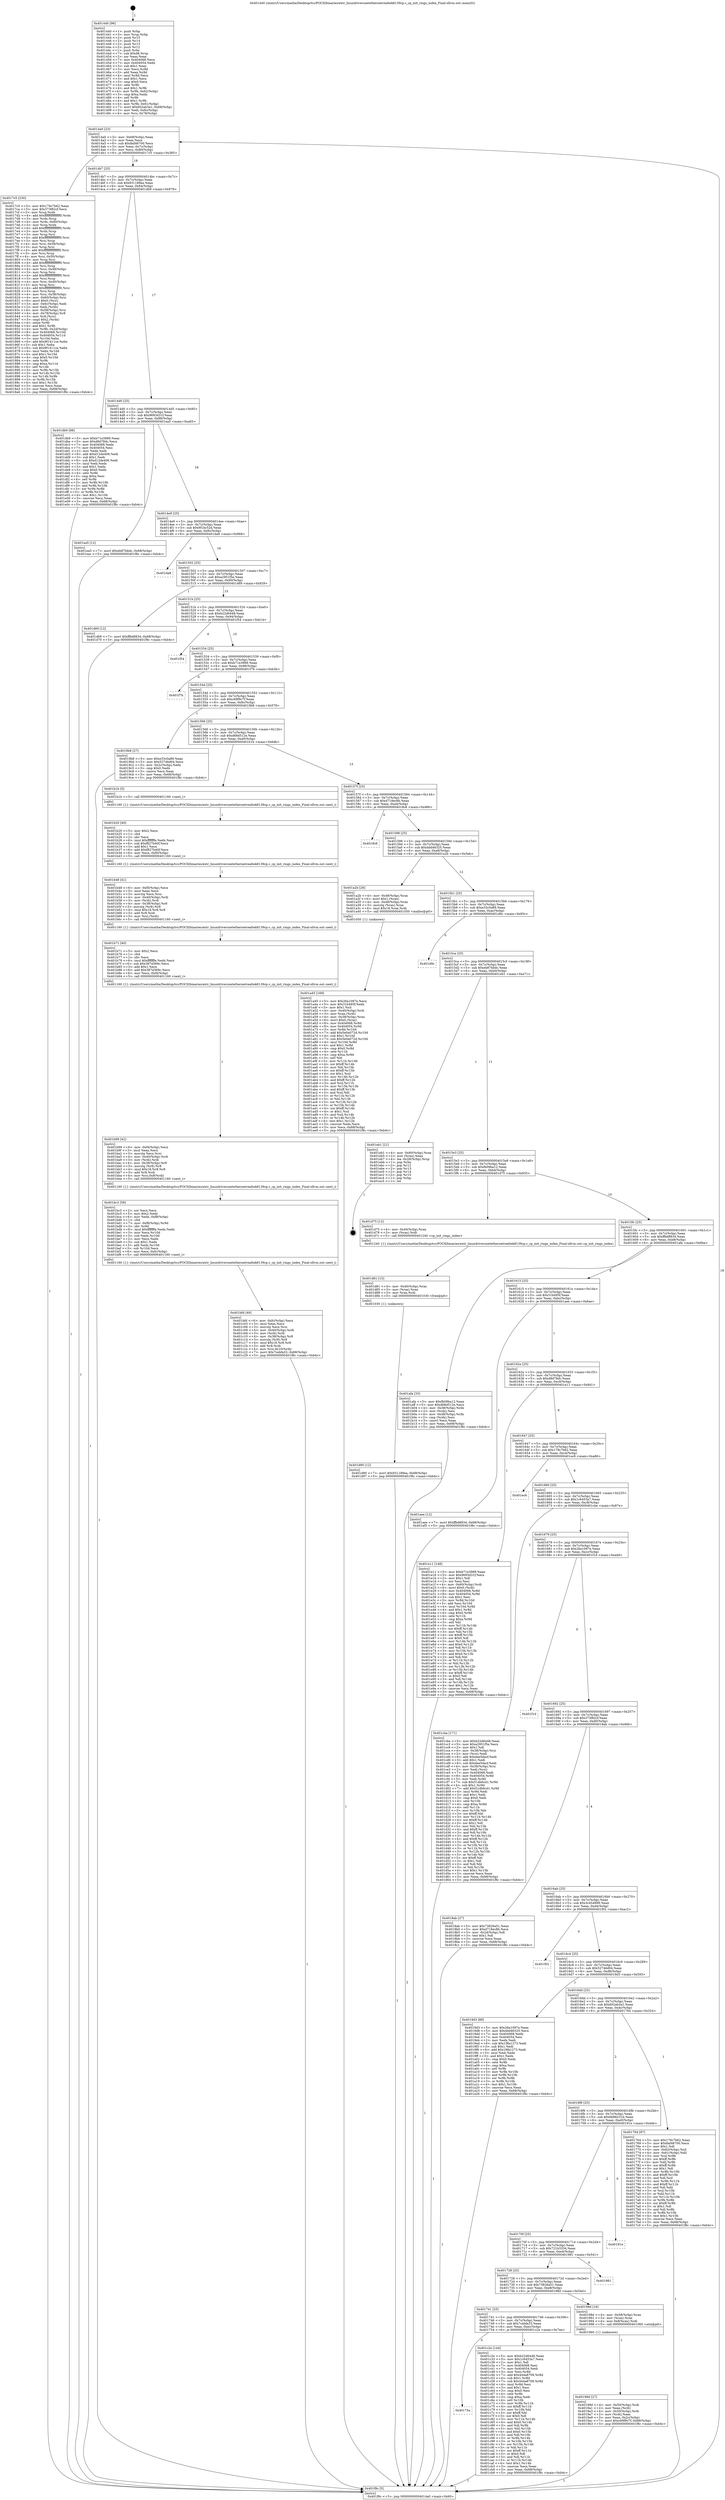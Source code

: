 digraph "0x401440" {
  label = "0x401440 (/mnt/c/Users/mathe/Desktop/tcc/POCII/binaries/extr_linuxdriversnetethernetrealtek8139cp.c_cp_init_rings_index_Final-ollvm.out::main(0))"
  labelloc = "t"
  node[shape=record]

  Entry [label="",width=0.3,height=0.3,shape=circle,fillcolor=black,style=filled]
  "0x4014a0" [label="{
     0x4014a0 [23]\l
     | [instrs]\l
     &nbsp;&nbsp;0x4014a0 \<+3\>: mov -0x68(%rbp),%eax\l
     &nbsp;&nbsp;0x4014a3 \<+2\>: mov %eax,%ecx\l
     &nbsp;&nbsp;0x4014a5 \<+6\>: sub $0x8af46700,%ecx\l
     &nbsp;&nbsp;0x4014ab \<+3\>: mov %eax,-0x7c(%rbp)\l
     &nbsp;&nbsp;0x4014ae \<+3\>: mov %ecx,-0x80(%rbp)\l
     &nbsp;&nbsp;0x4014b1 \<+6\>: je 00000000004017c5 \<main+0x385\>\l
  }"]
  "0x4017c5" [label="{
     0x4017c5 [230]\l
     | [instrs]\l
     &nbsp;&nbsp;0x4017c5 \<+5\>: mov $0x179c7b62,%eax\l
     &nbsp;&nbsp;0x4017ca \<+5\>: mov $0x373f82cf,%ecx\l
     &nbsp;&nbsp;0x4017cf \<+3\>: mov %rsp,%rdx\l
     &nbsp;&nbsp;0x4017d2 \<+4\>: add $0xfffffffffffffff0,%rdx\l
     &nbsp;&nbsp;0x4017d6 \<+3\>: mov %rdx,%rsp\l
     &nbsp;&nbsp;0x4017d9 \<+4\>: mov %rdx,-0x60(%rbp)\l
     &nbsp;&nbsp;0x4017dd \<+3\>: mov %rsp,%rdx\l
     &nbsp;&nbsp;0x4017e0 \<+4\>: add $0xfffffffffffffff0,%rdx\l
     &nbsp;&nbsp;0x4017e4 \<+3\>: mov %rdx,%rsp\l
     &nbsp;&nbsp;0x4017e7 \<+3\>: mov %rsp,%rsi\l
     &nbsp;&nbsp;0x4017ea \<+4\>: add $0xfffffffffffffff0,%rsi\l
     &nbsp;&nbsp;0x4017ee \<+3\>: mov %rsi,%rsp\l
     &nbsp;&nbsp;0x4017f1 \<+4\>: mov %rsi,-0x58(%rbp)\l
     &nbsp;&nbsp;0x4017f5 \<+3\>: mov %rsp,%rsi\l
     &nbsp;&nbsp;0x4017f8 \<+4\>: add $0xfffffffffffffff0,%rsi\l
     &nbsp;&nbsp;0x4017fc \<+3\>: mov %rsi,%rsp\l
     &nbsp;&nbsp;0x4017ff \<+4\>: mov %rsi,-0x50(%rbp)\l
     &nbsp;&nbsp;0x401803 \<+3\>: mov %rsp,%rsi\l
     &nbsp;&nbsp;0x401806 \<+4\>: add $0xfffffffffffffff0,%rsi\l
     &nbsp;&nbsp;0x40180a \<+3\>: mov %rsi,%rsp\l
     &nbsp;&nbsp;0x40180d \<+4\>: mov %rsi,-0x48(%rbp)\l
     &nbsp;&nbsp;0x401811 \<+3\>: mov %rsp,%rsi\l
     &nbsp;&nbsp;0x401814 \<+4\>: add $0xfffffffffffffff0,%rsi\l
     &nbsp;&nbsp;0x401818 \<+3\>: mov %rsi,%rsp\l
     &nbsp;&nbsp;0x40181b \<+4\>: mov %rsi,-0x40(%rbp)\l
     &nbsp;&nbsp;0x40181f \<+3\>: mov %rsp,%rsi\l
     &nbsp;&nbsp;0x401822 \<+4\>: add $0xfffffffffffffff0,%rsi\l
     &nbsp;&nbsp;0x401826 \<+3\>: mov %rsi,%rsp\l
     &nbsp;&nbsp;0x401829 \<+4\>: mov %rsi,-0x38(%rbp)\l
     &nbsp;&nbsp;0x40182d \<+4\>: mov -0x60(%rbp),%rsi\l
     &nbsp;&nbsp;0x401831 \<+6\>: movl $0x0,(%rsi)\l
     &nbsp;&nbsp;0x401837 \<+3\>: mov -0x6c(%rbp),%edi\l
     &nbsp;&nbsp;0x40183a \<+2\>: mov %edi,(%rdx)\l
     &nbsp;&nbsp;0x40183c \<+4\>: mov -0x58(%rbp),%rsi\l
     &nbsp;&nbsp;0x401840 \<+4\>: mov -0x78(%rbp),%r8\l
     &nbsp;&nbsp;0x401844 \<+3\>: mov %r8,(%rsi)\l
     &nbsp;&nbsp;0x401847 \<+3\>: cmpl $0x2,(%rdx)\l
     &nbsp;&nbsp;0x40184a \<+4\>: setne %r9b\l
     &nbsp;&nbsp;0x40184e \<+4\>: and $0x1,%r9b\l
     &nbsp;&nbsp;0x401852 \<+4\>: mov %r9b,-0x2d(%rbp)\l
     &nbsp;&nbsp;0x401856 \<+8\>: mov 0x404068,%r10d\l
     &nbsp;&nbsp;0x40185e \<+8\>: mov 0x404054,%r11d\l
     &nbsp;&nbsp;0x401866 \<+3\>: mov %r10d,%ebx\l
     &nbsp;&nbsp;0x401869 \<+6\>: add $0x9f1411ce,%ebx\l
     &nbsp;&nbsp;0x40186f \<+3\>: sub $0x1,%ebx\l
     &nbsp;&nbsp;0x401872 \<+6\>: sub $0x9f1411ce,%ebx\l
     &nbsp;&nbsp;0x401878 \<+4\>: imul %ebx,%r10d\l
     &nbsp;&nbsp;0x40187c \<+4\>: and $0x1,%r10d\l
     &nbsp;&nbsp;0x401880 \<+4\>: cmp $0x0,%r10d\l
     &nbsp;&nbsp;0x401884 \<+4\>: sete %r9b\l
     &nbsp;&nbsp;0x401888 \<+4\>: cmp $0xa,%r11d\l
     &nbsp;&nbsp;0x40188c \<+4\>: setl %r14b\l
     &nbsp;&nbsp;0x401890 \<+3\>: mov %r9b,%r15b\l
     &nbsp;&nbsp;0x401893 \<+3\>: and %r14b,%r15b\l
     &nbsp;&nbsp;0x401896 \<+3\>: xor %r14b,%r9b\l
     &nbsp;&nbsp;0x401899 \<+3\>: or %r9b,%r15b\l
     &nbsp;&nbsp;0x40189c \<+4\>: test $0x1,%r15b\l
     &nbsp;&nbsp;0x4018a0 \<+3\>: cmovne %ecx,%eax\l
     &nbsp;&nbsp;0x4018a3 \<+3\>: mov %eax,-0x68(%rbp)\l
     &nbsp;&nbsp;0x4018a6 \<+5\>: jmp 0000000000401f8c \<main+0xb4c\>\l
  }"]
  "0x4014b7" [label="{
     0x4014b7 [25]\l
     | [instrs]\l
     &nbsp;&nbsp;0x4014b7 \<+5\>: jmp 00000000004014bc \<main+0x7c\>\l
     &nbsp;&nbsp;0x4014bc \<+3\>: mov -0x7c(%rbp),%eax\l
     &nbsp;&nbsp;0x4014bf \<+5\>: sub $0x931189ea,%eax\l
     &nbsp;&nbsp;0x4014c4 \<+6\>: mov %eax,-0x84(%rbp)\l
     &nbsp;&nbsp;0x4014ca \<+6\>: je 0000000000401db9 \<main+0x979\>\l
  }"]
  Exit [label="",width=0.3,height=0.3,shape=circle,fillcolor=black,style=filled,peripheries=2]
  "0x401db9" [label="{
     0x401db9 [88]\l
     | [instrs]\l
     &nbsp;&nbsp;0x401db9 \<+5\>: mov $0xb71e3989,%eax\l
     &nbsp;&nbsp;0x401dbe \<+5\>: mov $0xd8d78dc,%ecx\l
     &nbsp;&nbsp;0x401dc3 \<+7\>: mov 0x404068,%edx\l
     &nbsp;&nbsp;0x401dca \<+7\>: mov 0x404054,%esi\l
     &nbsp;&nbsp;0x401dd1 \<+2\>: mov %edx,%edi\l
     &nbsp;&nbsp;0x401dd3 \<+6\>: add $0xd12de406,%edi\l
     &nbsp;&nbsp;0x401dd9 \<+3\>: sub $0x1,%edi\l
     &nbsp;&nbsp;0x401ddc \<+6\>: sub $0xd12de406,%edi\l
     &nbsp;&nbsp;0x401de2 \<+3\>: imul %edi,%edx\l
     &nbsp;&nbsp;0x401de5 \<+3\>: and $0x1,%edx\l
     &nbsp;&nbsp;0x401de8 \<+3\>: cmp $0x0,%edx\l
     &nbsp;&nbsp;0x401deb \<+4\>: sete %r8b\l
     &nbsp;&nbsp;0x401def \<+3\>: cmp $0xa,%esi\l
     &nbsp;&nbsp;0x401df2 \<+4\>: setl %r9b\l
     &nbsp;&nbsp;0x401df6 \<+3\>: mov %r8b,%r10b\l
     &nbsp;&nbsp;0x401df9 \<+3\>: and %r9b,%r10b\l
     &nbsp;&nbsp;0x401dfc \<+3\>: xor %r9b,%r8b\l
     &nbsp;&nbsp;0x401dff \<+3\>: or %r8b,%r10b\l
     &nbsp;&nbsp;0x401e02 \<+4\>: test $0x1,%r10b\l
     &nbsp;&nbsp;0x401e06 \<+3\>: cmovne %ecx,%eax\l
     &nbsp;&nbsp;0x401e09 \<+3\>: mov %eax,-0x68(%rbp)\l
     &nbsp;&nbsp;0x401e0c \<+5\>: jmp 0000000000401f8c \<main+0xb4c\>\l
  }"]
  "0x4014d0" [label="{
     0x4014d0 [25]\l
     | [instrs]\l
     &nbsp;&nbsp;0x4014d0 \<+5\>: jmp 00000000004014d5 \<main+0x95\>\l
     &nbsp;&nbsp;0x4014d5 \<+3\>: mov -0x7c(%rbp),%eax\l
     &nbsp;&nbsp;0x4014d8 \<+5\>: sub $0x9693d31f,%eax\l
     &nbsp;&nbsp;0x4014dd \<+6\>: mov %eax,-0x88(%rbp)\l
     &nbsp;&nbsp;0x4014e3 \<+6\>: je 0000000000401ea5 \<main+0xa65\>\l
  }"]
  "0x401d90" [label="{
     0x401d90 [12]\l
     | [instrs]\l
     &nbsp;&nbsp;0x401d90 \<+7\>: movl $0x931189ea,-0x68(%rbp)\l
     &nbsp;&nbsp;0x401d97 \<+5\>: jmp 0000000000401f8c \<main+0xb4c\>\l
  }"]
  "0x401ea5" [label="{
     0x401ea5 [12]\l
     | [instrs]\l
     &nbsp;&nbsp;0x401ea5 \<+7\>: movl $0xeb87bbdc,-0x68(%rbp)\l
     &nbsp;&nbsp;0x401eac \<+5\>: jmp 0000000000401f8c \<main+0xb4c\>\l
  }"]
  "0x4014e9" [label="{
     0x4014e9 [25]\l
     | [instrs]\l
     &nbsp;&nbsp;0x4014e9 \<+5\>: jmp 00000000004014ee \<main+0xae\>\l
     &nbsp;&nbsp;0x4014ee \<+3\>: mov -0x7c(%rbp),%eax\l
     &nbsp;&nbsp;0x4014f1 \<+5\>: sub $0x9f1bc52d,%eax\l
     &nbsp;&nbsp;0x4014f6 \<+6\>: mov %eax,-0x8c(%rbp)\l
     &nbsp;&nbsp;0x4014fc \<+6\>: je 0000000000401da8 \<main+0x968\>\l
  }"]
  "0x401d81" [label="{
     0x401d81 [15]\l
     | [instrs]\l
     &nbsp;&nbsp;0x401d81 \<+4\>: mov -0x40(%rbp),%rax\l
     &nbsp;&nbsp;0x401d85 \<+3\>: mov (%rax),%rax\l
     &nbsp;&nbsp;0x401d88 \<+3\>: mov %rax,%rdi\l
     &nbsp;&nbsp;0x401d8b \<+5\>: call 0000000000401030 \<free@plt\>\l
     | [calls]\l
     &nbsp;&nbsp;0x401030 \{1\} (unknown)\l
  }"]
  "0x401da8" [label="{
     0x401da8\l
  }", style=dashed]
  "0x401502" [label="{
     0x401502 [25]\l
     | [instrs]\l
     &nbsp;&nbsp;0x401502 \<+5\>: jmp 0000000000401507 \<main+0xc7\>\l
     &nbsp;&nbsp;0x401507 \<+3\>: mov -0x7c(%rbp),%eax\l
     &nbsp;&nbsp;0x40150a \<+5\>: sub $0xa2951f5e,%eax\l
     &nbsp;&nbsp;0x40150f \<+6\>: mov %eax,-0x90(%rbp)\l
     &nbsp;&nbsp;0x401515 \<+6\>: je 0000000000401d69 \<main+0x929\>\l
  }"]
  "0x40175a" [label="{
     0x40175a\l
  }", style=dashed]
  "0x401d69" [label="{
     0x401d69 [12]\l
     | [instrs]\l
     &nbsp;&nbsp;0x401d69 \<+7\>: movl $0xffbd8834,-0x68(%rbp)\l
     &nbsp;&nbsp;0x401d70 \<+5\>: jmp 0000000000401f8c \<main+0xb4c\>\l
  }"]
  "0x40151b" [label="{
     0x40151b [25]\l
     | [instrs]\l
     &nbsp;&nbsp;0x40151b \<+5\>: jmp 0000000000401520 \<main+0xe0\>\l
     &nbsp;&nbsp;0x401520 \<+3\>: mov -0x7c(%rbp),%eax\l
     &nbsp;&nbsp;0x401523 \<+5\>: sub $0xb22d6448,%eax\l
     &nbsp;&nbsp;0x401528 \<+6\>: mov %eax,-0x94(%rbp)\l
     &nbsp;&nbsp;0x40152e \<+6\>: je 0000000000401f54 \<main+0xb14\>\l
  }"]
  "0x401c2e" [label="{
     0x401c2e [144]\l
     | [instrs]\l
     &nbsp;&nbsp;0x401c2e \<+5\>: mov $0xb22d6448,%eax\l
     &nbsp;&nbsp;0x401c33 \<+5\>: mov $0x1c6453a7,%ecx\l
     &nbsp;&nbsp;0x401c38 \<+2\>: mov $0x1,%dl\l
     &nbsp;&nbsp;0x401c3a \<+7\>: mov 0x404068,%esi\l
     &nbsp;&nbsp;0x401c41 \<+7\>: mov 0x404054,%edi\l
     &nbsp;&nbsp;0x401c48 \<+3\>: mov %esi,%r8d\l
     &nbsp;&nbsp;0x401c4b \<+7\>: add $0x444a8709,%r8d\l
     &nbsp;&nbsp;0x401c52 \<+4\>: sub $0x1,%r8d\l
     &nbsp;&nbsp;0x401c56 \<+7\>: sub $0x444a8709,%r8d\l
     &nbsp;&nbsp;0x401c5d \<+4\>: imul %r8d,%esi\l
     &nbsp;&nbsp;0x401c61 \<+3\>: and $0x1,%esi\l
     &nbsp;&nbsp;0x401c64 \<+3\>: cmp $0x0,%esi\l
     &nbsp;&nbsp;0x401c67 \<+4\>: sete %r9b\l
     &nbsp;&nbsp;0x401c6b \<+3\>: cmp $0xa,%edi\l
     &nbsp;&nbsp;0x401c6e \<+4\>: setl %r10b\l
     &nbsp;&nbsp;0x401c72 \<+3\>: mov %r9b,%r11b\l
     &nbsp;&nbsp;0x401c75 \<+4\>: xor $0xff,%r11b\l
     &nbsp;&nbsp;0x401c79 \<+3\>: mov %r10b,%bl\l
     &nbsp;&nbsp;0x401c7c \<+3\>: xor $0xff,%bl\l
     &nbsp;&nbsp;0x401c7f \<+3\>: xor $0x0,%dl\l
     &nbsp;&nbsp;0x401c82 \<+3\>: mov %r11b,%r14b\l
     &nbsp;&nbsp;0x401c85 \<+4\>: and $0x0,%r14b\l
     &nbsp;&nbsp;0x401c89 \<+3\>: and %dl,%r9b\l
     &nbsp;&nbsp;0x401c8c \<+3\>: mov %bl,%r15b\l
     &nbsp;&nbsp;0x401c8f \<+4\>: and $0x0,%r15b\l
     &nbsp;&nbsp;0x401c93 \<+3\>: and %dl,%r10b\l
     &nbsp;&nbsp;0x401c96 \<+3\>: or %r9b,%r14b\l
     &nbsp;&nbsp;0x401c99 \<+3\>: or %r10b,%r15b\l
     &nbsp;&nbsp;0x401c9c \<+3\>: xor %r15b,%r14b\l
     &nbsp;&nbsp;0x401c9f \<+3\>: or %bl,%r11b\l
     &nbsp;&nbsp;0x401ca2 \<+4\>: xor $0xff,%r11b\l
     &nbsp;&nbsp;0x401ca6 \<+3\>: or $0x0,%dl\l
     &nbsp;&nbsp;0x401ca9 \<+3\>: and %dl,%r11b\l
     &nbsp;&nbsp;0x401cac \<+3\>: or %r11b,%r14b\l
     &nbsp;&nbsp;0x401caf \<+4\>: test $0x1,%r14b\l
     &nbsp;&nbsp;0x401cb3 \<+3\>: cmovne %ecx,%eax\l
     &nbsp;&nbsp;0x401cb6 \<+3\>: mov %eax,-0x68(%rbp)\l
     &nbsp;&nbsp;0x401cb9 \<+5\>: jmp 0000000000401f8c \<main+0xb4c\>\l
  }"]
  "0x401f54" [label="{
     0x401f54\l
  }", style=dashed]
  "0x401534" [label="{
     0x401534 [25]\l
     | [instrs]\l
     &nbsp;&nbsp;0x401534 \<+5\>: jmp 0000000000401539 \<main+0xf9\>\l
     &nbsp;&nbsp;0x401539 \<+3\>: mov -0x7c(%rbp),%eax\l
     &nbsp;&nbsp;0x40153c \<+5\>: sub $0xb71e3989,%eax\l
     &nbsp;&nbsp;0x401541 \<+6\>: mov %eax,-0x98(%rbp)\l
     &nbsp;&nbsp;0x401547 \<+6\>: je 0000000000401f7b \<main+0xb3b\>\l
  }"]
  "0x401bfd" [label="{
     0x401bfd [49]\l
     | [instrs]\l
     &nbsp;&nbsp;0x401bfd \<+6\>: mov -0xfc(%rbp),%ecx\l
     &nbsp;&nbsp;0x401c03 \<+3\>: imul %eax,%ecx\l
     &nbsp;&nbsp;0x401c06 \<+3\>: movslq %ecx,%rsi\l
     &nbsp;&nbsp;0x401c09 \<+4\>: mov -0x40(%rbp),%rdi\l
     &nbsp;&nbsp;0x401c0d \<+3\>: mov (%rdi),%rdi\l
     &nbsp;&nbsp;0x401c10 \<+4\>: mov -0x38(%rbp),%r8\l
     &nbsp;&nbsp;0x401c14 \<+3\>: movslq (%r8),%r8\l
     &nbsp;&nbsp;0x401c17 \<+4\>: imul $0x18,%r8,%r8\l
     &nbsp;&nbsp;0x401c1b \<+3\>: add %r8,%rdi\l
     &nbsp;&nbsp;0x401c1e \<+4\>: mov %rsi,0x10(%rdi)\l
     &nbsp;&nbsp;0x401c22 \<+7\>: movl $0x7cebfa33,-0x68(%rbp)\l
     &nbsp;&nbsp;0x401c29 \<+5\>: jmp 0000000000401f8c \<main+0xb4c\>\l
  }"]
  "0x401f7b" [label="{
     0x401f7b\l
  }", style=dashed]
  "0x40154d" [label="{
     0x40154d [25]\l
     | [instrs]\l
     &nbsp;&nbsp;0x40154d \<+5\>: jmp 0000000000401552 \<main+0x112\>\l
     &nbsp;&nbsp;0x401552 \<+3\>: mov -0x7c(%rbp),%eax\l
     &nbsp;&nbsp;0x401555 \<+5\>: sub $0xc69f9c7f,%eax\l
     &nbsp;&nbsp;0x40155a \<+6\>: mov %eax,-0x9c(%rbp)\l
     &nbsp;&nbsp;0x401560 \<+6\>: je 00000000004019b8 \<main+0x578\>\l
  }"]
  "0x401bc3" [label="{
     0x401bc3 [58]\l
     | [instrs]\l
     &nbsp;&nbsp;0x401bc3 \<+2\>: xor %ecx,%ecx\l
     &nbsp;&nbsp;0x401bc5 \<+5\>: mov $0x2,%edx\l
     &nbsp;&nbsp;0x401bca \<+6\>: mov %edx,-0xf8(%rbp)\l
     &nbsp;&nbsp;0x401bd0 \<+1\>: cltd\l
     &nbsp;&nbsp;0x401bd1 \<+7\>: mov -0xf8(%rbp),%r9d\l
     &nbsp;&nbsp;0x401bd8 \<+3\>: idiv %r9d\l
     &nbsp;&nbsp;0x401bdb \<+6\>: imul $0xfffffffe,%edx,%edx\l
     &nbsp;&nbsp;0x401be1 \<+3\>: mov %ecx,%r10d\l
     &nbsp;&nbsp;0x401be4 \<+3\>: sub %edx,%r10d\l
     &nbsp;&nbsp;0x401be7 \<+2\>: mov %ecx,%edx\l
     &nbsp;&nbsp;0x401be9 \<+3\>: sub $0x1,%edx\l
     &nbsp;&nbsp;0x401bec \<+3\>: add %edx,%r10d\l
     &nbsp;&nbsp;0x401bef \<+3\>: sub %r10d,%ecx\l
     &nbsp;&nbsp;0x401bf2 \<+6\>: mov %ecx,-0xfc(%rbp)\l
     &nbsp;&nbsp;0x401bf8 \<+5\>: call 0000000000401160 \<next_i\>\l
     | [calls]\l
     &nbsp;&nbsp;0x401160 \{1\} (/mnt/c/Users/mathe/Desktop/tcc/POCII/binaries/extr_linuxdriversnetethernetrealtek8139cp.c_cp_init_rings_index_Final-ollvm.out::next_i)\l
  }"]
  "0x4019b8" [label="{
     0x4019b8 [27]\l
     | [instrs]\l
     &nbsp;&nbsp;0x4019b8 \<+5\>: mov $0xe33c0a89,%eax\l
     &nbsp;&nbsp;0x4019bd \<+5\>: mov $0x52746d04,%ecx\l
     &nbsp;&nbsp;0x4019c2 \<+3\>: mov -0x2c(%rbp),%edx\l
     &nbsp;&nbsp;0x4019c5 \<+3\>: cmp $0x0,%edx\l
     &nbsp;&nbsp;0x4019c8 \<+3\>: cmove %ecx,%eax\l
     &nbsp;&nbsp;0x4019cb \<+3\>: mov %eax,-0x68(%rbp)\l
     &nbsp;&nbsp;0x4019ce \<+5\>: jmp 0000000000401f8c \<main+0xb4c\>\l
  }"]
  "0x401566" [label="{
     0x401566 [25]\l
     | [instrs]\l
     &nbsp;&nbsp;0x401566 \<+5\>: jmp 000000000040156b \<main+0x12b\>\l
     &nbsp;&nbsp;0x40156b \<+3\>: mov -0x7c(%rbp),%eax\l
     &nbsp;&nbsp;0x40156e \<+5\>: sub $0xd68d512e,%eax\l
     &nbsp;&nbsp;0x401573 \<+6\>: mov %eax,-0xa0(%rbp)\l
     &nbsp;&nbsp;0x401579 \<+6\>: je 0000000000401b1b \<main+0x6db\>\l
  }"]
  "0x401b99" [label="{
     0x401b99 [42]\l
     | [instrs]\l
     &nbsp;&nbsp;0x401b99 \<+6\>: mov -0xf4(%rbp),%ecx\l
     &nbsp;&nbsp;0x401b9f \<+3\>: imul %eax,%ecx\l
     &nbsp;&nbsp;0x401ba2 \<+3\>: movslq %ecx,%rsi\l
     &nbsp;&nbsp;0x401ba5 \<+4\>: mov -0x40(%rbp),%rdi\l
     &nbsp;&nbsp;0x401ba9 \<+3\>: mov (%rdi),%rdi\l
     &nbsp;&nbsp;0x401bac \<+4\>: mov -0x38(%rbp),%r8\l
     &nbsp;&nbsp;0x401bb0 \<+3\>: movslq (%r8),%r8\l
     &nbsp;&nbsp;0x401bb3 \<+4\>: imul $0x18,%r8,%r8\l
     &nbsp;&nbsp;0x401bb7 \<+3\>: add %r8,%rdi\l
     &nbsp;&nbsp;0x401bba \<+4\>: mov %rsi,0x8(%rdi)\l
     &nbsp;&nbsp;0x401bbe \<+5\>: call 0000000000401160 \<next_i\>\l
     | [calls]\l
     &nbsp;&nbsp;0x401160 \{1\} (/mnt/c/Users/mathe/Desktop/tcc/POCII/binaries/extr_linuxdriversnetethernetrealtek8139cp.c_cp_init_rings_index_Final-ollvm.out::next_i)\l
  }"]
  "0x401b1b" [label="{
     0x401b1b [5]\l
     | [instrs]\l
     &nbsp;&nbsp;0x401b1b \<+5\>: call 0000000000401160 \<next_i\>\l
     | [calls]\l
     &nbsp;&nbsp;0x401160 \{1\} (/mnt/c/Users/mathe/Desktop/tcc/POCII/binaries/extr_linuxdriversnetethernetrealtek8139cp.c_cp_init_rings_index_Final-ollvm.out::next_i)\l
  }"]
  "0x40157f" [label="{
     0x40157f [25]\l
     | [instrs]\l
     &nbsp;&nbsp;0x40157f \<+5\>: jmp 0000000000401584 \<main+0x144\>\l
     &nbsp;&nbsp;0x401584 \<+3\>: mov -0x7c(%rbp),%eax\l
     &nbsp;&nbsp;0x401587 \<+5\>: sub $0xd718ec8b,%eax\l
     &nbsp;&nbsp;0x40158c \<+6\>: mov %eax,-0xa4(%rbp)\l
     &nbsp;&nbsp;0x401592 \<+6\>: je 00000000004018c6 \<main+0x486\>\l
  }"]
  "0x401b71" [label="{
     0x401b71 [40]\l
     | [instrs]\l
     &nbsp;&nbsp;0x401b71 \<+5\>: mov $0x2,%ecx\l
     &nbsp;&nbsp;0x401b76 \<+1\>: cltd\l
     &nbsp;&nbsp;0x401b77 \<+2\>: idiv %ecx\l
     &nbsp;&nbsp;0x401b79 \<+6\>: imul $0xfffffffe,%edx,%ecx\l
     &nbsp;&nbsp;0x401b7f \<+6\>: sub $0x387d369c,%ecx\l
     &nbsp;&nbsp;0x401b85 \<+3\>: add $0x1,%ecx\l
     &nbsp;&nbsp;0x401b88 \<+6\>: add $0x387d369c,%ecx\l
     &nbsp;&nbsp;0x401b8e \<+6\>: mov %ecx,-0xf4(%rbp)\l
     &nbsp;&nbsp;0x401b94 \<+5\>: call 0000000000401160 \<next_i\>\l
     | [calls]\l
     &nbsp;&nbsp;0x401160 \{1\} (/mnt/c/Users/mathe/Desktop/tcc/POCII/binaries/extr_linuxdriversnetethernetrealtek8139cp.c_cp_init_rings_index_Final-ollvm.out::next_i)\l
  }"]
  "0x4018c6" [label="{
     0x4018c6\l
  }", style=dashed]
  "0x401598" [label="{
     0x401598 [25]\l
     | [instrs]\l
     &nbsp;&nbsp;0x401598 \<+5\>: jmp 000000000040159d \<main+0x15d\>\l
     &nbsp;&nbsp;0x40159d \<+3\>: mov -0x7c(%rbp),%eax\l
     &nbsp;&nbsp;0x4015a0 \<+5\>: sub $0xddd46325,%eax\l
     &nbsp;&nbsp;0x4015a5 \<+6\>: mov %eax,-0xa8(%rbp)\l
     &nbsp;&nbsp;0x4015ab \<+6\>: je 0000000000401a2b \<main+0x5eb\>\l
  }"]
  "0x401b48" [label="{
     0x401b48 [41]\l
     | [instrs]\l
     &nbsp;&nbsp;0x401b48 \<+6\>: mov -0xf0(%rbp),%ecx\l
     &nbsp;&nbsp;0x401b4e \<+3\>: imul %eax,%ecx\l
     &nbsp;&nbsp;0x401b51 \<+3\>: movslq %ecx,%rsi\l
     &nbsp;&nbsp;0x401b54 \<+4\>: mov -0x40(%rbp),%rdi\l
     &nbsp;&nbsp;0x401b58 \<+3\>: mov (%rdi),%rdi\l
     &nbsp;&nbsp;0x401b5b \<+4\>: mov -0x38(%rbp),%r8\l
     &nbsp;&nbsp;0x401b5f \<+3\>: movslq (%r8),%r8\l
     &nbsp;&nbsp;0x401b62 \<+4\>: imul $0x18,%r8,%r8\l
     &nbsp;&nbsp;0x401b66 \<+3\>: add %r8,%rdi\l
     &nbsp;&nbsp;0x401b69 \<+3\>: mov %rsi,(%rdi)\l
     &nbsp;&nbsp;0x401b6c \<+5\>: call 0000000000401160 \<next_i\>\l
     | [calls]\l
     &nbsp;&nbsp;0x401160 \{1\} (/mnt/c/Users/mathe/Desktop/tcc/POCII/binaries/extr_linuxdriversnetethernetrealtek8139cp.c_cp_init_rings_index_Final-ollvm.out::next_i)\l
  }"]
  "0x401a2b" [label="{
     0x401a2b [26]\l
     | [instrs]\l
     &nbsp;&nbsp;0x401a2b \<+4\>: mov -0x48(%rbp),%rax\l
     &nbsp;&nbsp;0x401a2f \<+6\>: movl $0x1,(%rax)\l
     &nbsp;&nbsp;0x401a35 \<+4\>: mov -0x48(%rbp),%rax\l
     &nbsp;&nbsp;0x401a39 \<+3\>: movslq (%rax),%rax\l
     &nbsp;&nbsp;0x401a3c \<+4\>: imul $0x18,%rax,%rdi\l
     &nbsp;&nbsp;0x401a40 \<+5\>: call 0000000000401050 \<malloc@plt\>\l
     | [calls]\l
     &nbsp;&nbsp;0x401050 \{1\} (unknown)\l
  }"]
  "0x4015b1" [label="{
     0x4015b1 [25]\l
     | [instrs]\l
     &nbsp;&nbsp;0x4015b1 \<+5\>: jmp 00000000004015b6 \<main+0x176\>\l
     &nbsp;&nbsp;0x4015b6 \<+3\>: mov -0x7c(%rbp),%eax\l
     &nbsp;&nbsp;0x4015b9 \<+5\>: sub $0xe33c0a89,%eax\l
     &nbsp;&nbsp;0x4015be \<+6\>: mov %eax,-0xac(%rbp)\l
     &nbsp;&nbsp;0x4015c4 \<+6\>: je 0000000000401d9c \<main+0x95c\>\l
  }"]
  "0x401b20" [label="{
     0x401b20 [40]\l
     | [instrs]\l
     &nbsp;&nbsp;0x401b20 \<+5\>: mov $0x2,%ecx\l
     &nbsp;&nbsp;0x401b25 \<+1\>: cltd\l
     &nbsp;&nbsp;0x401b26 \<+2\>: idiv %ecx\l
     &nbsp;&nbsp;0x401b28 \<+6\>: imul $0xfffffffe,%edx,%ecx\l
     &nbsp;&nbsp;0x401b2e \<+6\>: sub $0xf827b40f,%ecx\l
     &nbsp;&nbsp;0x401b34 \<+3\>: add $0x1,%ecx\l
     &nbsp;&nbsp;0x401b37 \<+6\>: add $0xf827b40f,%ecx\l
     &nbsp;&nbsp;0x401b3d \<+6\>: mov %ecx,-0xf0(%rbp)\l
     &nbsp;&nbsp;0x401b43 \<+5\>: call 0000000000401160 \<next_i\>\l
     | [calls]\l
     &nbsp;&nbsp;0x401160 \{1\} (/mnt/c/Users/mathe/Desktop/tcc/POCII/binaries/extr_linuxdriversnetethernetrealtek8139cp.c_cp_init_rings_index_Final-ollvm.out::next_i)\l
  }"]
  "0x401d9c" [label="{
     0x401d9c\l
  }", style=dashed]
  "0x4015ca" [label="{
     0x4015ca [25]\l
     | [instrs]\l
     &nbsp;&nbsp;0x4015ca \<+5\>: jmp 00000000004015cf \<main+0x18f\>\l
     &nbsp;&nbsp;0x4015cf \<+3\>: mov -0x7c(%rbp),%eax\l
     &nbsp;&nbsp;0x4015d2 \<+5\>: sub $0xeb87bbdc,%eax\l
     &nbsp;&nbsp;0x4015d7 \<+6\>: mov %eax,-0xb0(%rbp)\l
     &nbsp;&nbsp;0x4015dd \<+6\>: je 0000000000401eb1 \<main+0xa71\>\l
  }"]
  "0x401a45" [label="{
     0x401a45 [169]\l
     | [instrs]\l
     &nbsp;&nbsp;0x401a45 \<+5\>: mov $0x26a1097e,%ecx\l
     &nbsp;&nbsp;0x401a4a \<+5\>: mov $0x31b495f,%edx\l
     &nbsp;&nbsp;0x401a4f \<+3\>: mov $0x1,%sil\l
     &nbsp;&nbsp;0x401a52 \<+4\>: mov -0x40(%rbp),%rdi\l
     &nbsp;&nbsp;0x401a56 \<+3\>: mov %rax,(%rdi)\l
     &nbsp;&nbsp;0x401a59 \<+4\>: mov -0x38(%rbp),%rax\l
     &nbsp;&nbsp;0x401a5d \<+6\>: movl $0x0,(%rax)\l
     &nbsp;&nbsp;0x401a63 \<+8\>: mov 0x404068,%r8d\l
     &nbsp;&nbsp;0x401a6b \<+8\>: mov 0x404054,%r9d\l
     &nbsp;&nbsp;0x401a73 \<+3\>: mov %r8d,%r10d\l
     &nbsp;&nbsp;0x401a76 \<+7\>: add $0x5e0a072d,%r10d\l
     &nbsp;&nbsp;0x401a7d \<+4\>: sub $0x1,%r10d\l
     &nbsp;&nbsp;0x401a81 \<+7\>: sub $0x5e0a072d,%r10d\l
     &nbsp;&nbsp;0x401a88 \<+4\>: imul %r10d,%r8d\l
     &nbsp;&nbsp;0x401a8c \<+4\>: and $0x1,%r8d\l
     &nbsp;&nbsp;0x401a90 \<+4\>: cmp $0x0,%r8d\l
     &nbsp;&nbsp;0x401a94 \<+4\>: sete %r11b\l
     &nbsp;&nbsp;0x401a98 \<+4\>: cmp $0xa,%r9d\l
     &nbsp;&nbsp;0x401a9c \<+3\>: setl %bl\l
     &nbsp;&nbsp;0x401a9f \<+3\>: mov %r11b,%r14b\l
     &nbsp;&nbsp;0x401aa2 \<+4\>: xor $0xff,%r14b\l
     &nbsp;&nbsp;0x401aa6 \<+3\>: mov %bl,%r15b\l
     &nbsp;&nbsp;0x401aa9 \<+4\>: xor $0xff,%r15b\l
     &nbsp;&nbsp;0x401aad \<+4\>: xor $0x1,%sil\l
     &nbsp;&nbsp;0x401ab1 \<+3\>: mov %r14b,%r12b\l
     &nbsp;&nbsp;0x401ab4 \<+4\>: and $0xff,%r12b\l
     &nbsp;&nbsp;0x401ab8 \<+3\>: and %sil,%r11b\l
     &nbsp;&nbsp;0x401abb \<+3\>: mov %r15b,%r13b\l
     &nbsp;&nbsp;0x401abe \<+4\>: and $0xff,%r13b\l
     &nbsp;&nbsp;0x401ac2 \<+3\>: and %sil,%bl\l
     &nbsp;&nbsp;0x401ac5 \<+3\>: or %r11b,%r12b\l
     &nbsp;&nbsp;0x401ac8 \<+3\>: or %bl,%r13b\l
     &nbsp;&nbsp;0x401acb \<+3\>: xor %r13b,%r12b\l
     &nbsp;&nbsp;0x401ace \<+3\>: or %r15b,%r14b\l
     &nbsp;&nbsp;0x401ad1 \<+4\>: xor $0xff,%r14b\l
     &nbsp;&nbsp;0x401ad5 \<+4\>: or $0x1,%sil\l
     &nbsp;&nbsp;0x401ad9 \<+3\>: and %sil,%r14b\l
     &nbsp;&nbsp;0x401adc \<+3\>: or %r14b,%r12b\l
     &nbsp;&nbsp;0x401adf \<+4\>: test $0x1,%r12b\l
     &nbsp;&nbsp;0x401ae3 \<+3\>: cmovne %edx,%ecx\l
     &nbsp;&nbsp;0x401ae6 \<+3\>: mov %ecx,-0x68(%rbp)\l
     &nbsp;&nbsp;0x401ae9 \<+5\>: jmp 0000000000401f8c \<main+0xb4c\>\l
  }"]
  "0x401eb1" [label="{
     0x401eb1 [21]\l
     | [instrs]\l
     &nbsp;&nbsp;0x401eb1 \<+4\>: mov -0x60(%rbp),%rax\l
     &nbsp;&nbsp;0x401eb5 \<+2\>: mov (%rax),%eax\l
     &nbsp;&nbsp;0x401eb7 \<+4\>: lea -0x28(%rbp),%rsp\l
     &nbsp;&nbsp;0x401ebb \<+1\>: pop %rbx\l
     &nbsp;&nbsp;0x401ebc \<+2\>: pop %r12\l
     &nbsp;&nbsp;0x401ebe \<+2\>: pop %r13\l
     &nbsp;&nbsp;0x401ec0 \<+2\>: pop %r14\l
     &nbsp;&nbsp;0x401ec2 \<+2\>: pop %r15\l
     &nbsp;&nbsp;0x401ec4 \<+1\>: pop %rbp\l
     &nbsp;&nbsp;0x401ec5 \<+1\>: ret\l
  }"]
  "0x4015e3" [label="{
     0x4015e3 [25]\l
     | [instrs]\l
     &nbsp;&nbsp;0x4015e3 \<+5\>: jmp 00000000004015e8 \<main+0x1a8\>\l
     &nbsp;&nbsp;0x4015e8 \<+3\>: mov -0x7c(%rbp),%eax\l
     &nbsp;&nbsp;0x4015eb \<+5\>: sub $0xfb09ba12,%eax\l
     &nbsp;&nbsp;0x4015f0 \<+6\>: mov %eax,-0xb4(%rbp)\l
     &nbsp;&nbsp;0x4015f6 \<+6\>: je 0000000000401d75 \<main+0x935\>\l
  }"]
  "0x40199d" [label="{
     0x40199d [27]\l
     | [instrs]\l
     &nbsp;&nbsp;0x40199d \<+4\>: mov -0x50(%rbp),%rdi\l
     &nbsp;&nbsp;0x4019a1 \<+2\>: mov %eax,(%rdi)\l
     &nbsp;&nbsp;0x4019a3 \<+4\>: mov -0x50(%rbp),%rdi\l
     &nbsp;&nbsp;0x4019a7 \<+2\>: mov (%rdi),%eax\l
     &nbsp;&nbsp;0x4019a9 \<+3\>: mov %eax,-0x2c(%rbp)\l
     &nbsp;&nbsp;0x4019ac \<+7\>: movl $0xc69f9c7f,-0x68(%rbp)\l
     &nbsp;&nbsp;0x4019b3 \<+5\>: jmp 0000000000401f8c \<main+0xb4c\>\l
  }"]
  "0x401d75" [label="{
     0x401d75 [12]\l
     | [instrs]\l
     &nbsp;&nbsp;0x401d75 \<+4\>: mov -0x40(%rbp),%rax\l
     &nbsp;&nbsp;0x401d79 \<+3\>: mov (%rax),%rdi\l
     &nbsp;&nbsp;0x401d7c \<+5\>: call 0000000000401240 \<cp_init_rings_index\>\l
     | [calls]\l
     &nbsp;&nbsp;0x401240 \{1\} (/mnt/c/Users/mathe/Desktop/tcc/POCII/binaries/extr_linuxdriversnetethernetrealtek8139cp.c_cp_init_rings_index_Final-ollvm.out::cp_init_rings_index)\l
  }"]
  "0x4015fc" [label="{
     0x4015fc [25]\l
     | [instrs]\l
     &nbsp;&nbsp;0x4015fc \<+5\>: jmp 0000000000401601 \<main+0x1c1\>\l
     &nbsp;&nbsp;0x401601 \<+3\>: mov -0x7c(%rbp),%eax\l
     &nbsp;&nbsp;0x401604 \<+5\>: sub $0xffbd8834,%eax\l
     &nbsp;&nbsp;0x401609 \<+6\>: mov %eax,-0xb8(%rbp)\l
     &nbsp;&nbsp;0x40160f \<+6\>: je 0000000000401afa \<main+0x6ba\>\l
  }"]
  "0x401741" [label="{
     0x401741 [25]\l
     | [instrs]\l
     &nbsp;&nbsp;0x401741 \<+5\>: jmp 0000000000401746 \<main+0x306\>\l
     &nbsp;&nbsp;0x401746 \<+3\>: mov -0x7c(%rbp),%eax\l
     &nbsp;&nbsp;0x401749 \<+5\>: sub $0x7cebfa33,%eax\l
     &nbsp;&nbsp;0x40174e \<+6\>: mov %eax,-0xec(%rbp)\l
     &nbsp;&nbsp;0x401754 \<+6\>: je 0000000000401c2e \<main+0x7ee\>\l
  }"]
  "0x401afa" [label="{
     0x401afa [33]\l
     | [instrs]\l
     &nbsp;&nbsp;0x401afa \<+5\>: mov $0xfb09ba12,%eax\l
     &nbsp;&nbsp;0x401aff \<+5\>: mov $0xd68d512e,%ecx\l
     &nbsp;&nbsp;0x401b04 \<+4\>: mov -0x38(%rbp),%rdx\l
     &nbsp;&nbsp;0x401b08 \<+2\>: mov (%rdx),%esi\l
     &nbsp;&nbsp;0x401b0a \<+4\>: mov -0x48(%rbp),%rdx\l
     &nbsp;&nbsp;0x401b0e \<+2\>: cmp (%rdx),%esi\l
     &nbsp;&nbsp;0x401b10 \<+3\>: cmovl %ecx,%eax\l
     &nbsp;&nbsp;0x401b13 \<+3\>: mov %eax,-0x68(%rbp)\l
     &nbsp;&nbsp;0x401b16 \<+5\>: jmp 0000000000401f8c \<main+0xb4c\>\l
  }"]
  "0x401615" [label="{
     0x401615 [25]\l
     | [instrs]\l
     &nbsp;&nbsp;0x401615 \<+5\>: jmp 000000000040161a \<main+0x1da\>\l
     &nbsp;&nbsp;0x40161a \<+3\>: mov -0x7c(%rbp),%eax\l
     &nbsp;&nbsp;0x40161d \<+5\>: sub $0x31b495f,%eax\l
     &nbsp;&nbsp;0x401622 \<+6\>: mov %eax,-0xbc(%rbp)\l
     &nbsp;&nbsp;0x401628 \<+6\>: je 0000000000401aee \<main+0x6ae\>\l
  }"]
  "0x40198d" [label="{
     0x40198d [16]\l
     | [instrs]\l
     &nbsp;&nbsp;0x40198d \<+4\>: mov -0x58(%rbp),%rax\l
     &nbsp;&nbsp;0x401991 \<+3\>: mov (%rax),%rax\l
     &nbsp;&nbsp;0x401994 \<+4\>: mov 0x8(%rax),%rdi\l
     &nbsp;&nbsp;0x401998 \<+5\>: call 0000000000401060 \<atoi@plt\>\l
     | [calls]\l
     &nbsp;&nbsp;0x401060 \{1\} (unknown)\l
  }"]
  "0x401aee" [label="{
     0x401aee [12]\l
     | [instrs]\l
     &nbsp;&nbsp;0x401aee \<+7\>: movl $0xffbd8834,-0x68(%rbp)\l
     &nbsp;&nbsp;0x401af5 \<+5\>: jmp 0000000000401f8c \<main+0xb4c\>\l
  }"]
  "0x40162e" [label="{
     0x40162e [25]\l
     | [instrs]\l
     &nbsp;&nbsp;0x40162e \<+5\>: jmp 0000000000401633 \<main+0x1f3\>\l
     &nbsp;&nbsp;0x401633 \<+3\>: mov -0x7c(%rbp),%eax\l
     &nbsp;&nbsp;0x401636 \<+5\>: sub $0xd8d78dc,%eax\l
     &nbsp;&nbsp;0x40163b \<+6\>: mov %eax,-0xc0(%rbp)\l
     &nbsp;&nbsp;0x401641 \<+6\>: je 0000000000401e11 \<main+0x9d1\>\l
  }"]
  "0x401728" [label="{
     0x401728 [25]\l
     | [instrs]\l
     &nbsp;&nbsp;0x401728 \<+5\>: jmp 000000000040172d \<main+0x2ed\>\l
     &nbsp;&nbsp;0x40172d \<+3\>: mov -0x7c(%rbp),%eax\l
     &nbsp;&nbsp;0x401730 \<+5\>: sub $0x73826a51,%eax\l
     &nbsp;&nbsp;0x401735 \<+6\>: mov %eax,-0xe8(%rbp)\l
     &nbsp;&nbsp;0x40173b \<+6\>: je 000000000040198d \<main+0x54d\>\l
  }"]
  "0x401e11" [label="{
     0x401e11 [148]\l
     | [instrs]\l
     &nbsp;&nbsp;0x401e11 \<+5\>: mov $0xb71e3989,%eax\l
     &nbsp;&nbsp;0x401e16 \<+5\>: mov $0x9693d31f,%ecx\l
     &nbsp;&nbsp;0x401e1b \<+2\>: mov $0x1,%dl\l
     &nbsp;&nbsp;0x401e1d \<+2\>: xor %esi,%esi\l
     &nbsp;&nbsp;0x401e1f \<+4\>: mov -0x60(%rbp),%rdi\l
     &nbsp;&nbsp;0x401e23 \<+6\>: movl $0x0,(%rdi)\l
     &nbsp;&nbsp;0x401e29 \<+8\>: mov 0x404068,%r8d\l
     &nbsp;&nbsp;0x401e31 \<+8\>: mov 0x404054,%r9d\l
     &nbsp;&nbsp;0x401e39 \<+3\>: sub $0x1,%esi\l
     &nbsp;&nbsp;0x401e3c \<+3\>: mov %r8d,%r10d\l
     &nbsp;&nbsp;0x401e3f \<+3\>: add %esi,%r10d\l
     &nbsp;&nbsp;0x401e42 \<+4\>: imul %r10d,%r8d\l
     &nbsp;&nbsp;0x401e46 \<+4\>: and $0x1,%r8d\l
     &nbsp;&nbsp;0x401e4a \<+4\>: cmp $0x0,%r8d\l
     &nbsp;&nbsp;0x401e4e \<+4\>: sete %r11b\l
     &nbsp;&nbsp;0x401e52 \<+4\>: cmp $0xa,%r9d\l
     &nbsp;&nbsp;0x401e56 \<+3\>: setl %bl\l
     &nbsp;&nbsp;0x401e59 \<+3\>: mov %r11b,%r14b\l
     &nbsp;&nbsp;0x401e5c \<+4\>: xor $0xff,%r14b\l
     &nbsp;&nbsp;0x401e60 \<+3\>: mov %bl,%r15b\l
     &nbsp;&nbsp;0x401e63 \<+4\>: xor $0xff,%r15b\l
     &nbsp;&nbsp;0x401e67 \<+3\>: xor $0x0,%dl\l
     &nbsp;&nbsp;0x401e6a \<+3\>: mov %r14b,%r12b\l
     &nbsp;&nbsp;0x401e6d \<+4\>: and $0x0,%r12b\l
     &nbsp;&nbsp;0x401e71 \<+3\>: and %dl,%r11b\l
     &nbsp;&nbsp;0x401e74 \<+3\>: mov %r15b,%r13b\l
     &nbsp;&nbsp;0x401e77 \<+4\>: and $0x0,%r13b\l
     &nbsp;&nbsp;0x401e7b \<+2\>: and %dl,%bl\l
     &nbsp;&nbsp;0x401e7d \<+3\>: or %r11b,%r12b\l
     &nbsp;&nbsp;0x401e80 \<+3\>: or %bl,%r13b\l
     &nbsp;&nbsp;0x401e83 \<+3\>: xor %r13b,%r12b\l
     &nbsp;&nbsp;0x401e86 \<+3\>: or %r15b,%r14b\l
     &nbsp;&nbsp;0x401e89 \<+4\>: xor $0xff,%r14b\l
     &nbsp;&nbsp;0x401e8d \<+3\>: or $0x0,%dl\l
     &nbsp;&nbsp;0x401e90 \<+3\>: and %dl,%r14b\l
     &nbsp;&nbsp;0x401e93 \<+3\>: or %r14b,%r12b\l
     &nbsp;&nbsp;0x401e96 \<+4\>: test $0x1,%r12b\l
     &nbsp;&nbsp;0x401e9a \<+3\>: cmovne %ecx,%eax\l
     &nbsp;&nbsp;0x401e9d \<+3\>: mov %eax,-0x68(%rbp)\l
     &nbsp;&nbsp;0x401ea0 \<+5\>: jmp 0000000000401f8c \<main+0xb4c\>\l
  }"]
  "0x401647" [label="{
     0x401647 [25]\l
     | [instrs]\l
     &nbsp;&nbsp;0x401647 \<+5\>: jmp 000000000040164c \<main+0x20c\>\l
     &nbsp;&nbsp;0x40164c \<+3\>: mov -0x7c(%rbp),%eax\l
     &nbsp;&nbsp;0x40164f \<+5\>: sub $0x179c7b62,%eax\l
     &nbsp;&nbsp;0x401654 \<+6\>: mov %eax,-0xc4(%rbp)\l
     &nbsp;&nbsp;0x40165a \<+6\>: je 0000000000401ec6 \<main+0xa86\>\l
  }"]
  "0x401981" [label="{
     0x401981\l
  }", style=dashed]
  "0x401ec6" [label="{
     0x401ec6\l
  }", style=dashed]
  "0x401660" [label="{
     0x401660 [25]\l
     | [instrs]\l
     &nbsp;&nbsp;0x401660 \<+5\>: jmp 0000000000401665 \<main+0x225\>\l
     &nbsp;&nbsp;0x401665 \<+3\>: mov -0x7c(%rbp),%eax\l
     &nbsp;&nbsp;0x401668 \<+5\>: sub $0x1c6453a7,%eax\l
     &nbsp;&nbsp;0x40166d \<+6\>: mov %eax,-0xc8(%rbp)\l
     &nbsp;&nbsp;0x401673 \<+6\>: je 0000000000401cbe \<main+0x87e\>\l
  }"]
  "0x40170f" [label="{
     0x40170f [25]\l
     | [instrs]\l
     &nbsp;&nbsp;0x40170f \<+5\>: jmp 0000000000401714 \<main+0x2d4\>\l
     &nbsp;&nbsp;0x401714 \<+3\>: mov -0x7c(%rbp),%eax\l
     &nbsp;&nbsp;0x401717 \<+5\>: sub $0x721b3334,%eax\l
     &nbsp;&nbsp;0x40171c \<+6\>: mov %eax,-0xe4(%rbp)\l
     &nbsp;&nbsp;0x401722 \<+6\>: je 0000000000401981 \<main+0x541\>\l
  }"]
  "0x401cbe" [label="{
     0x401cbe [171]\l
     | [instrs]\l
     &nbsp;&nbsp;0x401cbe \<+5\>: mov $0xb22d6448,%eax\l
     &nbsp;&nbsp;0x401cc3 \<+5\>: mov $0xa2951f5e,%ecx\l
     &nbsp;&nbsp;0x401cc8 \<+2\>: mov $0x1,%dl\l
     &nbsp;&nbsp;0x401cca \<+4\>: mov -0x38(%rbp),%rsi\l
     &nbsp;&nbsp;0x401cce \<+2\>: mov (%rsi),%edi\l
     &nbsp;&nbsp;0x401cd0 \<+6\>: add $0xdee5dacf,%edi\l
     &nbsp;&nbsp;0x401cd6 \<+3\>: add $0x1,%edi\l
     &nbsp;&nbsp;0x401cd9 \<+6\>: sub $0xdee5dacf,%edi\l
     &nbsp;&nbsp;0x401cdf \<+4\>: mov -0x38(%rbp),%rsi\l
     &nbsp;&nbsp;0x401ce3 \<+2\>: mov %edi,(%rsi)\l
     &nbsp;&nbsp;0x401ce5 \<+7\>: mov 0x404068,%edi\l
     &nbsp;&nbsp;0x401cec \<+8\>: mov 0x404054,%r8d\l
     &nbsp;&nbsp;0x401cf4 \<+3\>: mov %edi,%r9d\l
     &nbsp;&nbsp;0x401cf7 \<+7\>: sub $0x51db6cd1,%r9d\l
     &nbsp;&nbsp;0x401cfe \<+4\>: sub $0x1,%r9d\l
     &nbsp;&nbsp;0x401d02 \<+7\>: add $0x51db6cd1,%r9d\l
     &nbsp;&nbsp;0x401d09 \<+4\>: imul %r9d,%edi\l
     &nbsp;&nbsp;0x401d0d \<+3\>: and $0x1,%edi\l
     &nbsp;&nbsp;0x401d10 \<+3\>: cmp $0x0,%edi\l
     &nbsp;&nbsp;0x401d13 \<+4\>: sete %r10b\l
     &nbsp;&nbsp;0x401d17 \<+4\>: cmp $0xa,%r8d\l
     &nbsp;&nbsp;0x401d1b \<+4\>: setl %r11b\l
     &nbsp;&nbsp;0x401d1f \<+3\>: mov %r10b,%bl\l
     &nbsp;&nbsp;0x401d22 \<+3\>: xor $0xff,%bl\l
     &nbsp;&nbsp;0x401d25 \<+3\>: mov %r11b,%r14b\l
     &nbsp;&nbsp;0x401d28 \<+4\>: xor $0xff,%r14b\l
     &nbsp;&nbsp;0x401d2c \<+3\>: xor $0x1,%dl\l
     &nbsp;&nbsp;0x401d2f \<+3\>: mov %bl,%r15b\l
     &nbsp;&nbsp;0x401d32 \<+4\>: and $0xff,%r15b\l
     &nbsp;&nbsp;0x401d36 \<+3\>: and %dl,%r10b\l
     &nbsp;&nbsp;0x401d39 \<+3\>: mov %r14b,%r12b\l
     &nbsp;&nbsp;0x401d3c \<+4\>: and $0xff,%r12b\l
     &nbsp;&nbsp;0x401d40 \<+3\>: and %dl,%r11b\l
     &nbsp;&nbsp;0x401d43 \<+3\>: or %r10b,%r15b\l
     &nbsp;&nbsp;0x401d46 \<+3\>: or %r11b,%r12b\l
     &nbsp;&nbsp;0x401d49 \<+3\>: xor %r12b,%r15b\l
     &nbsp;&nbsp;0x401d4c \<+3\>: or %r14b,%bl\l
     &nbsp;&nbsp;0x401d4f \<+3\>: xor $0xff,%bl\l
     &nbsp;&nbsp;0x401d52 \<+3\>: or $0x1,%dl\l
     &nbsp;&nbsp;0x401d55 \<+2\>: and %dl,%bl\l
     &nbsp;&nbsp;0x401d57 \<+3\>: or %bl,%r15b\l
     &nbsp;&nbsp;0x401d5a \<+4\>: test $0x1,%r15b\l
     &nbsp;&nbsp;0x401d5e \<+3\>: cmovne %ecx,%eax\l
     &nbsp;&nbsp;0x401d61 \<+3\>: mov %eax,-0x68(%rbp)\l
     &nbsp;&nbsp;0x401d64 \<+5\>: jmp 0000000000401f8c \<main+0xb4c\>\l
  }"]
  "0x401679" [label="{
     0x401679 [25]\l
     | [instrs]\l
     &nbsp;&nbsp;0x401679 \<+5\>: jmp 000000000040167e \<main+0x23e\>\l
     &nbsp;&nbsp;0x40167e \<+3\>: mov -0x7c(%rbp),%eax\l
     &nbsp;&nbsp;0x401681 \<+5\>: sub $0x26a1097e,%eax\l
     &nbsp;&nbsp;0x401686 \<+6\>: mov %eax,-0xcc(%rbp)\l
     &nbsp;&nbsp;0x40168c \<+6\>: je 0000000000401f1d \<main+0xadd\>\l
  }"]
  "0x40191e" [label="{
     0x40191e\l
  }", style=dashed]
  "0x401f1d" [label="{
     0x401f1d\l
  }", style=dashed]
  "0x401692" [label="{
     0x401692 [25]\l
     | [instrs]\l
     &nbsp;&nbsp;0x401692 \<+5\>: jmp 0000000000401697 \<main+0x257\>\l
     &nbsp;&nbsp;0x401697 \<+3\>: mov -0x7c(%rbp),%eax\l
     &nbsp;&nbsp;0x40169a \<+5\>: sub $0x373f82cf,%eax\l
     &nbsp;&nbsp;0x40169f \<+6\>: mov %eax,-0xd0(%rbp)\l
     &nbsp;&nbsp;0x4016a5 \<+6\>: je 00000000004018ab \<main+0x46b\>\l
  }"]
  "0x401440" [label="{
     0x401440 [96]\l
     | [instrs]\l
     &nbsp;&nbsp;0x401440 \<+1\>: push %rbp\l
     &nbsp;&nbsp;0x401441 \<+3\>: mov %rsp,%rbp\l
     &nbsp;&nbsp;0x401444 \<+2\>: push %r15\l
     &nbsp;&nbsp;0x401446 \<+2\>: push %r14\l
     &nbsp;&nbsp;0x401448 \<+2\>: push %r13\l
     &nbsp;&nbsp;0x40144a \<+2\>: push %r12\l
     &nbsp;&nbsp;0x40144c \<+1\>: push %rbx\l
     &nbsp;&nbsp;0x40144d \<+7\>: sub $0xd8,%rsp\l
     &nbsp;&nbsp;0x401454 \<+2\>: xor %eax,%eax\l
     &nbsp;&nbsp;0x401456 \<+7\>: mov 0x404068,%ecx\l
     &nbsp;&nbsp;0x40145d \<+7\>: mov 0x404054,%edx\l
     &nbsp;&nbsp;0x401464 \<+3\>: sub $0x1,%eax\l
     &nbsp;&nbsp;0x401467 \<+3\>: mov %ecx,%r8d\l
     &nbsp;&nbsp;0x40146a \<+3\>: add %eax,%r8d\l
     &nbsp;&nbsp;0x40146d \<+4\>: imul %r8d,%ecx\l
     &nbsp;&nbsp;0x401471 \<+3\>: and $0x1,%ecx\l
     &nbsp;&nbsp;0x401474 \<+3\>: cmp $0x0,%ecx\l
     &nbsp;&nbsp;0x401477 \<+4\>: sete %r9b\l
     &nbsp;&nbsp;0x40147b \<+4\>: and $0x1,%r9b\l
     &nbsp;&nbsp;0x40147f \<+4\>: mov %r9b,-0x62(%rbp)\l
     &nbsp;&nbsp;0x401483 \<+3\>: cmp $0xa,%edx\l
     &nbsp;&nbsp;0x401486 \<+4\>: setl %r9b\l
     &nbsp;&nbsp;0x40148a \<+4\>: and $0x1,%r9b\l
     &nbsp;&nbsp;0x40148e \<+4\>: mov %r9b,-0x61(%rbp)\l
     &nbsp;&nbsp;0x401492 \<+7\>: movl $0x602ab3a1,-0x68(%rbp)\l
     &nbsp;&nbsp;0x401499 \<+3\>: mov %edi,-0x6c(%rbp)\l
     &nbsp;&nbsp;0x40149c \<+4\>: mov %rsi,-0x78(%rbp)\l
  }"]
  "0x4018ab" [label="{
     0x4018ab [27]\l
     | [instrs]\l
     &nbsp;&nbsp;0x4018ab \<+5\>: mov $0x73826a51,%eax\l
     &nbsp;&nbsp;0x4018b0 \<+5\>: mov $0xd718ec8b,%ecx\l
     &nbsp;&nbsp;0x4018b5 \<+3\>: mov -0x2d(%rbp),%dl\l
     &nbsp;&nbsp;0x4018b8 \<+3\>: test $0x1,%dl\l
     &nbsp;&nbsp;0x4018bb \<+3\>: cmovne %ecx,%eax\l
     &nbsp;&nbsp;0x4018be \<+3\>: mov %eax,-0x68(%rbp)\l
     &nbsp;&nbsp;0x4018c1 \<+5\>: jmp 0000000000401f8c \<main+0xb4c\>\l
  }"]
  "0x4016ab" [label="{
     0x4016ab [25]\l
     | [instrs]\l
     &nbsp;&nbsp;0x4016ab \<+5\>: jmp 00000000004016b0 \<main+0x270\>\l
     &nbsp;&nbsp;0x4016b0 \<+3\>: mov -0x7c(%rbp),%eax\l
     &nbsp;&nbsp;0x4016b3 \<+5\>: sub $0x3c454899,%eax\l
     &nbsp;&nbsp;0x4016b8 \<+6\>: mov %eax,-0xd4(%rbp)\l
     &nbsp;&nbsp;0x4016be \<+6\>: je 0000000000401f02 \<main+0xac2\>\l
  }"]
  "0x401f8c" [label="{
     0x401f8c [5]\l
     | [instrs]\l
     &nbsp;&nbsp;0x401f8c \<+5\>: jmp 00000000004014a0 \<main+0x60\>\l
  }"]
  "0x401f02" [label="{
     0x401f02\l
  }", style=dashed]
  "0x4016c4" [label="{
     0x4016c4 [25]\l
     | [instrs]\l
     &nbsp;&nbsp;0x4016c4 \<+5\>: jmp 00000000004016c9 \<main+0x289\>\l
     &nbsp;&nbsp;0x4016c9 \<+3\>: mov -0x7c(%rbp),%eax\l
     &nbsp;&nbsp;0x4016cc \<+5\>: sub $0x52746d04,%eax\l
     &nbsp;&nbsp;0x4016d1 \<+6\>: mov %eax,-0xd8(%rbp)\l
     &nbsp;&nbsp;0x4016d7 \<+6\>: je 00000000004019d3 \<main+0x593\>\l
  }"]
  "0x4016f6" [label="{
     0x4016f6 [25]\l
     | [instrs]\l
     &nbsp;&nbsp;0x4016f6 \<+5\>: jmp 00000000004016fb \<main+0x2bb\>\l
     &nbsp;&nbsp;0x4016fb \<+3\>: mov -0x7c(%rbp),%eax\l
     &nbsp;&nbsp;0x4016fe \<+5\>: sub $0x6b88231b,%eax\l
     &nbsp;&nbsp;0x401703 \<+6\>: mov %eax,-0xe0(%rbp)\l
     &nbsp;&nbsp;0x401709 \<+6\>: je 000000000040191e \<main+0x4de\>\l
  }"]
  "0x4019d3" [label="{
     0x4019d3 [88]\l
     | [instrs]\l
     &nbsp;&nbsp;0x4019d3 \<+5\>: mov $0x26a1097e,%eax\l
     &nbsp;&nbsp;0x4019d8 \<+5\>: mov $0xddd46325,%ecx\l
     &nbsp;&nbsp;0x4019dd \<+7\>: mov 0x404068,%edx\l
     &nbsp;&nbsp;0x4019e4 \<+7\>: mov 0x404054,%esi\l
     &nbsp;&nbsp;0x4019eb \<+2\>: mov %edx,%edi\l
     &nbsp;&nbsp;0x4019ed \<+6\>: sub $0x19fa1273,%edi\l
     &nbsp;&nbsp;0x4019f3 \<+3\>: sub $0x1,%edi\l
     &nbsp;&nbsp;0x4019f6 \<+6\>: add $0x19fa1273,%edi\l
     &nbsp;&nbsp;0x4019fc \<+3\>: imul %edi,%edx\l
     &nbsp;&nbsp;0x4019ff \<+3\>: and $0x1,%edx\l
     &nbsp;&nbsp;0x401a02 \<+3\>: cmp $0x0,%edx\l
     &nbsp;&nbsp;0x401a05 \<+4\>: sete %r8b\l
     &nbsp;&nbsp;0x401a09 \<+3\>: cmp $0xa,%esi\l
     &nbsp;&nbsp;0x401a0c \<+4\>: setl %r9b\l
     &nbsp;&nbsp;0x401a10 \<+3\>: mov %r8b,%r10b\l
     &nbsp;&nbsp;0x401a13 \<+3\>: and %r9b,%r10b\l
     &nbsp;&nbsp;0x401a16 \<+3\>: xor %r9b,%r8b\l
     &nbsp;&nbsp;0x401a19 \<+3\>: or %r8b,%r10b\l
     &nbsp;&nbsp;0x401a1c \<+4\>: test $0x1,%r10b\l
     &nbsp;&nbsp;0x401a20 \<+3\>: cmovne %ecx,%eax\l
     &nbsp;&nbsp;0x401a23 \<+3\>: mov %eax,-0x68(%rbp)\l
     &nbsp;&nbsp;0x401a26 \<+5\>: jmp 0000000000401f8c \<main+0xb4c\>\l
  }"]
  "0x4016dd" [label="{
     0x4016dd [25]\l
     | [instrs]\l
     &nbsp;&nbsp;0x4016dd \<+5\>: jmp 00000000004016e2 \<main+0x2a2\>\l
     &nbsp;&nbsp;0x4016e2 \<+3\>: mov -0x7c(%rbp),%eax\l
     &nbsp;&nbsp;0x4016e5 \<+5\>: sub $0x602ab3a1,%eax\l
     &nbsp;&nbsp;0x4016ea \<+6\>: mov %eax,-0xdc(%rbp)\l
     &nbsp;&nbsp;0x4016f0 \<+6\>: je 0000000000401764 \<main+0x324\>\l
  }"]
  "0x401764" [label="{
     0x401764 [97]\l
     | [instrs]\l
     &nbsp;&nbsp;0x401764 \<+5\>: mov $0x179c7b62,%eax\l
     &nbsp;&nbsp;0x401769 \<+5\>: mov $0x8af46700,%ecx\l
     &nbsp;&nbsp;0x40176e \<+2\>: mov $0x1,%dl\l
     &nbsp;&nbsp;0x401770 \<+4\>: mov -0x62(%rbp),%sil\l
     &nbsp;&nbsp;0x401774 \<+4\>: mov -0x61(%rbp),%dil\l
     &nbsp;&nbsp;0x401778 \<+3\>: mov %sil,%r8b\l
     &nbsp;&nbsp;0x40177b \<+4\>: xor $0xff,%r8b\l
     &nbsp;&nbsp;0x40177f \<+3\>: mov %dil,%r9b\l
     &nbsp;&nbsp;0x401782 \<+4\>: xor $0xff,%r9b\l
     &nbsp;&nbsp;0x401786 \<+3\>: xor $0x1,%dl\l
     &nbsp;&nbsp;0x401789 \<+3\>: mov %r8b,%r10b\l
     &nbsp;&nbsp;0x40178c \<+4\>: and $0xff,%r10b\l
     &nbsp;&nbsp;0x401790 \<+3\>: and %dl,%sil\l
     &nbsp;&nbsp;0x401793 \<+3\>: mov %r9b,%r11b\l
     &nbsp;&nbsp;0x401796 \<+4\>: and $0xff,%r11b\l
     &nbsp;&nbsp;0x40179a \<+3\>: and %dl,%dil\l
     &nbsp;&nbsp;0x40179d \<+3\>: or %sil,%r10b\l
     &nbsp;&nbsp;0x4017a0 \<+3\>: or %dil,%r11b\l
     &nbsp;&nbsp;0x4017a3 \<+3\>: xor %r11b,%r10b\l
     &nbsp;&nbsp;0x4017a6 \<+3\>: or %r9b,%r8b\l
     &nbsp;&nbsp;0x4017a9 \<+4\>: xor $0xff,%r8b\l
     &nbsp;&nbsp;0x4017ad \<+3\>: or $0x1,%dl\l
     &nbsp;&nbsp;0x4017b0 \<+3\>: and %dl,%r8b\l
     &nbsp;&nbsp;0x4017b3 \<+3\>: or %r8b,%r10b\l
     &nbsp;&nbsp;0x4017b6 \<+4\>: test $0x1,%r10b\l
     &nbsp;&nbsp;0x4017ba \<+3\>: cmovne %ecx,%eax\l
     &nbsp;&nbsp;0x4017bd \<+3\>: mov %eax,-0x68(%rbp)\l
     &nbsp;&nbsp;0x4017c0 \<+5\>: jmp 0000000000401f8c \<main+0xb4c\>\l
  }"]
  Entry -> "0x401440" [label=" 1"]
  "0x4014a0" -> "0x4017c5" [label=" 1"]
  "0x4014a0" -> "0x4014b7" [label=" 18"]
  "0x401eb1" -> Exit [label=" 1"]
  "0x4014b7" -> "0x401db9" [label=" 1"]
  "0x4014b7" -> "0x4014d0" [label=" 17"]
  "0x401ea5" -> "0x401f8c" [label=" 1"]
  "0x4014d0" -> "0x401ea5" [label=" 1"]
  "0x4014d0" -> "0x4014e9" [label=" 16"]
  "0x401e11" -> "0x401f8c" [label=" 1"]
  "0x4014e9" -> "0x401da8" [label=" 0"]
  "0x4014e9" -> "0x401502" [label=" 16"]
  "0x401db9" -> "0x401f8c" [label=" 1"]
  "0x401502" -> "0x401d69" [label=" 1"]
  "0x401502" -> "0x40151b" [label=" 15"]
  "0x401d90" -> "0x401f8c" [label=" 1"]
  "0x40151b" -> "0x401f54" [label=" 0"]
  "0x40151b" -> "0x401534" [label=" 15"]
  "0x401d81" -> "0x401d90" [label=" 1"]
  "0x401534" -> "0x401f7b" [label=" 0"]
  "0x401534" -> "0x40154d" [label=" 15"]
  "0x401d69" -> "0x401f8c" [label=" 1"]
  "0x40154d" -> "0x4019b8" [label=" 1"]
  "0x40154d" -> "0x401566" [label=" 14"]
  "0x401cbe" -> "0x401f8c" [label=" 1"]
  "0x401566" -> "0x401b1b" [label=" 1"]
  "0x401566" -> "0x40157f" [label=" 13"]
  "0x401c2e" -> "0x401f8c" [label=" 1"]
  "0x40157f" -> "0x4018c6" [label=" 0"]
  "0x40157f" -> "0x401598" [label=" 13"]
  "0x401741" -> "0x40175a" [label=" 0"]
  "0x401598" -> "0x401a2b" [label=" 1"]
  "0x401598" -> "0x4015b1" [label=" 12"]
  "0x401741" -> "0x401c2e" [label=" 1"]
  "0x4015b1" -> "0x401d9c" [label=" 0"]
  "0x4015b1" -> "0x4015ca" [label=" 12"]
  "0x401d75" -> "0x401d81" [label=" 1"]
  "0x4015ca" -> "0x401eb1" [label=" 1"]
  "0x4015ca" -> "0x4015e3" [label=" 11"]
  "0x401bfd" -> "0x401f8c" [label=" 1"]
  "0x4015e3" -> "0x401d75" [label=" 1"]
  "0x4015e3" -> "0x4015fc" [label=" 10"]
  "0x401bc3" -> "0x401bfd" [label=" 1"]
  "0x4015fc" -> "0x401afa" [label=" 2"]
  "0x4015fc" -> "0x401615" [label=" 8"]
  "0x401b99" -> "0x401bc3" [label=" 1"]
  "0x401615" -> "0x401aee" [label=" 1"]
  "0x401615" -> "0x40162e" [label=" 7"]
  "0x401b71" -> "0x401b99" [label=" 1"]
  "0x40162e" -> "0x401e11" [label=" 1"]
  "0x40162e" -> "0x401647" [label=" 6"]
  "0x401b20" -> "0x401b48" [label=" 1"]
  "0x401647" -> "0x401ec6" [label=" 0"]
  "0x401647" -> "0x401660" [label=" 6"]
  "0x401b1b" -> "0x401b20" [label=" 1"]
  "0x401660" -> "0x401cbe" [label=" 1"]
  "0x401660" -> "0x401679" [label=" 5"]
  "0x401aee" -> "0x401f8c" [label=" 1"]
  "0x401679" -> "0x401f1d" [label=" 0"]
  "0x401679" -> "0x401692" [label=" 5"]
  "0x401a45" -> "0x401f8c" [label=" 1"]
  "0x401692" -> "0x4018ab" [label=" 1"]
  "0x401692" -> "0x4016ab" [label=" 4"]
  "0x4019d3" -> "0x401f8c" [label=" 1"]
  "0x4016ab" -> "0x401f02" [label=" 0"]
  "0x4016ab" -> "0x4016c4" [label=" 4"]
  "0x4019b8" -> "0x401f8c" [label=" 1"]
  "0x4016c4" -> "0x4019d3" [label=" 1"]
  "0x4016c4" -> "0x4016dd" [label=" 3"]
  "0x40199d" -> "0x401f8c" [label=" 1"]
  "0x4016dd" -> "0x401764" [label=" 1"]
  "0x4016dd" -> "0x4016f6" [label=" 2"]
  "0x401764" -> "0x401f8c" [label=" 1"]
  "0x401440" -> "0x4014a0" [label=" 1"]
  "0x401f8c" -> "0x4014a0" [label=" 18"]
  "0x4017c5" -> "0x401f8c" [label=" 1"]
  "0x4018ab" -> "0x401f8c" [label=" 1"]
  "0x401a2b" -> "0x401a45" [label=" 1"]
  "0x4016f6" -> "0x40191e" [label=" 0"]
  "0x4016f6" -> "0x40170f" [label=" 2"]
  "0x401afa" -> "0x401f8c" [label=" 2"]
  "0x40170f" -> "0x401981" [label=" 0"]
  "0x40170f" -> "0x401728" [label=" 2"]
  "0x401b48" -> "0x401b71" [label=" 1"]
  "0x401728" -> "0x40198d" [label=" 1"]
  "0x401728" -> "0x401741" [label=" 1"]
  "0x40198d" -> "0x40199d" [label=" 1"]
}
